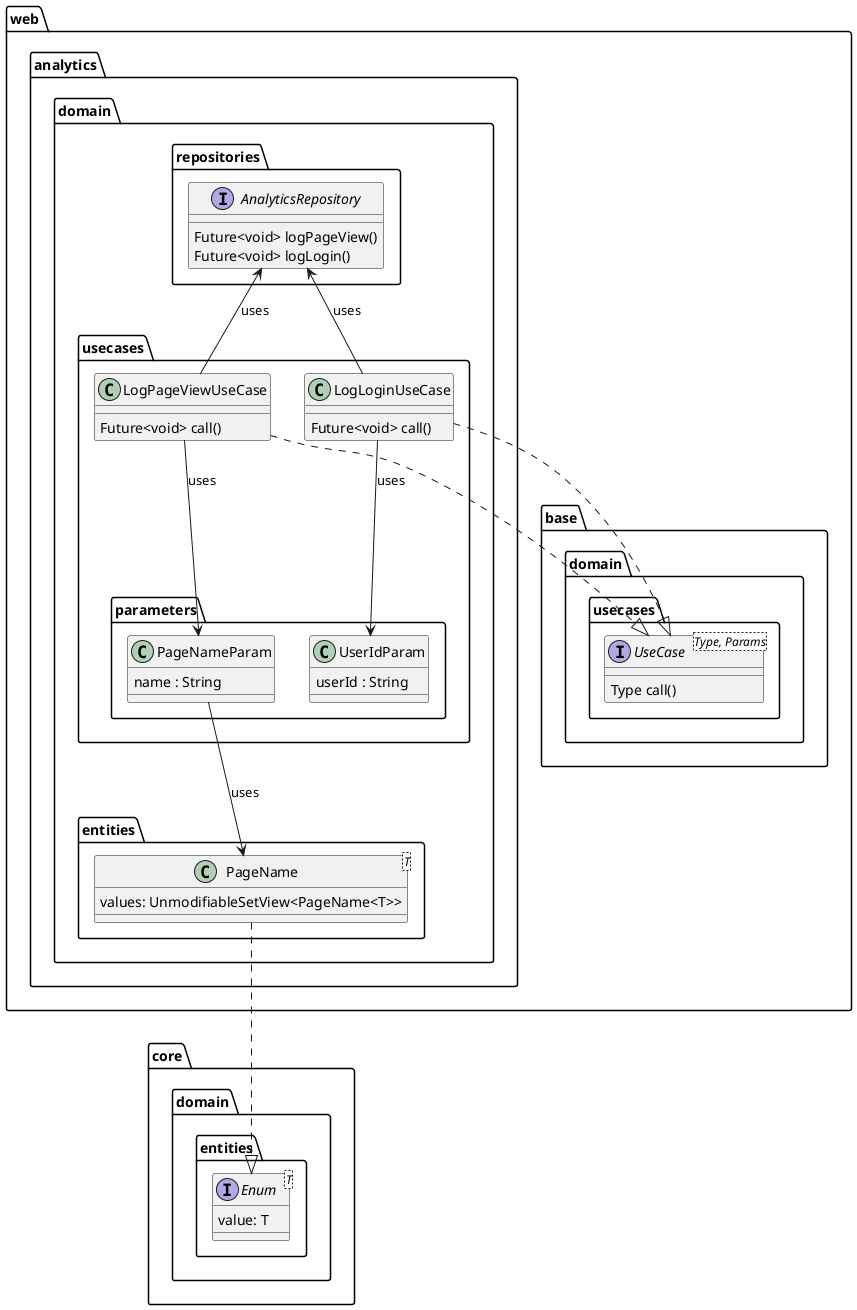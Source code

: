 @startuml
package web {
package base.domain.usecases {
    interface UseCase<Type, Params> {
        Type call()
    }
}

package analytics.domain {
    package repositories {
        interface AnalyticsRepository {
            Future<void> logPageView()
            Future<void> logLogin()
        }
    }
    package usecases {
        package parameters {
            class UserIdParam {
                userId : String
            }

            class PageNameParam {
                name : String
            }
        }

        class LogPageViewUseCase {
            Future<void> call()
        }

        class LogLoginUseCase {
            Future<void> call()
        }
    }

    package entities{
        class PageName<T> {
         values: UnmodifiableSetView<PageName<T>>
        }
    }
}
}

package core.domain.entities {
    interface Enum<T>{
      value: T
    }
}

LogPageViewUseCase ..|> UseCase
LogLoginUseCase ..|> UseCase
LogLoginUseCase --> UserIdParam : uses
LogPageViewUseCase --> PageNameParam : uses
LogPageViewUseCase -up-> AnalyticsRepository : uses
LogLoginUseCase -up-> AnalyticsRepository : uses
PageNameParam --> PageName : uses
PageName ..|> Enum
@enduml
